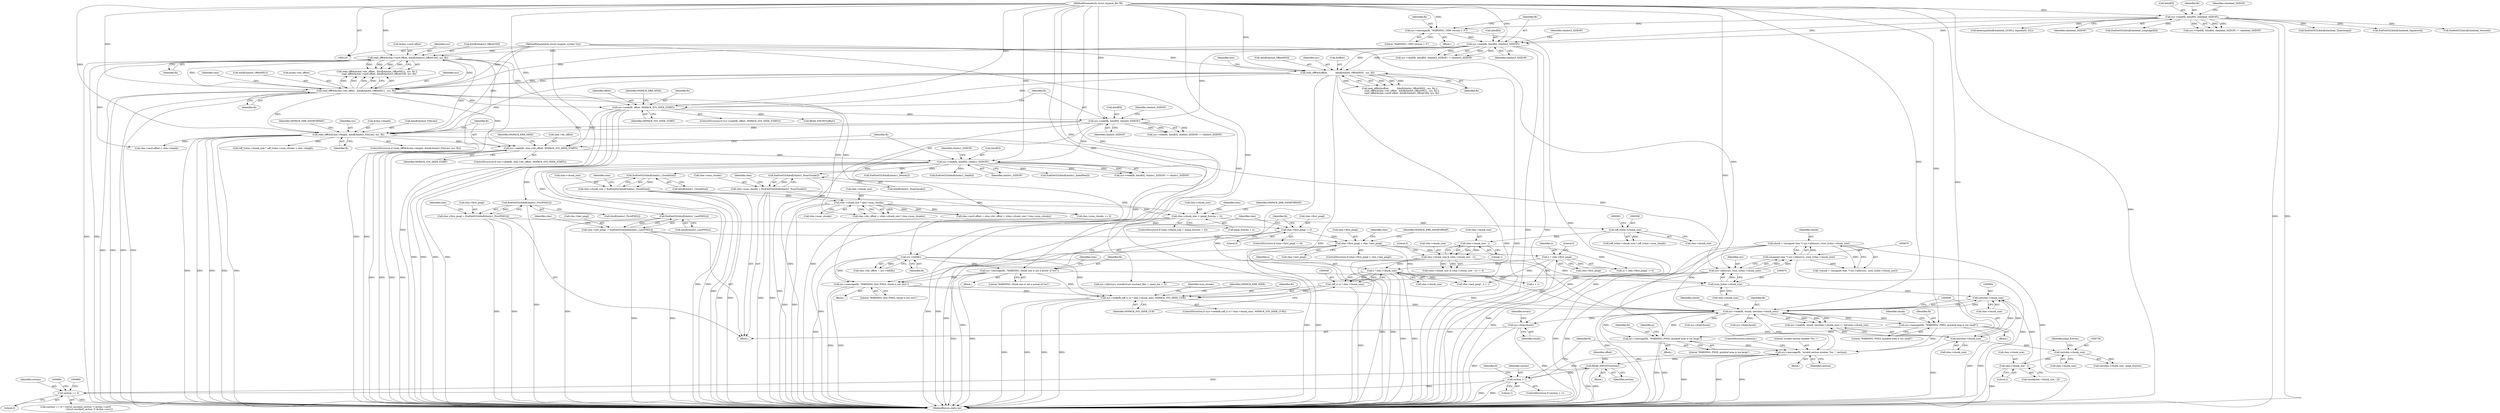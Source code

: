 digraph "0_libmspack_2f084136cfe0d05e5bf5703f3e83c6d955234b4d@API" {
"1001072" [label="(Call,sys->free(chunk))"];
"1000667" [label="(Call,chunk = (unsigned char *) sys->alloc(sys, (size_t)chm->chunk_size))"];
"1000669" [label="(Call,(unsigned char *) sys->alloc(sys, (size_t)chm->chunk_size))"];
"1000671" [label="(Call,sys->alloc(sys, (size_t)chm->chunk_size))"];
"1000382" [label="(Call,read_off64(&chm->length, &buf[chmhs0_FileLen], sys, fh))"];
"1000370" [label="(Call,sys->read(fh, &buf[0], chmhs0_SIZEOF))"];
"1000361" [label="(Call,sys->seek(fh, offset, MSPACK_SYS_SEEK_START))"];
"1000344" [label="(Call,read_off64(&chm->sec0.offset, &buf[chmhst3_OffsetCS0], sys, fh))"];
"1000310" [label="(Call,sys->read(fh, &buf[0], chmhst3_SIZEOF))"];
"1000305" [label="(Call,sys->message(fh, \"WARNING; CHM version > 3\"))"];
"1000233" [label="(Call,sys->read(fh, &buf[0], chmhead_SIZEOF))"];
"1000127" [label="(MethodParameterIn,struct mspack_file *fh)"];
"1000333" [label="(Call,read_off64(&chm->dir_offset,  &buf[chmhst_OffsetHS1],  sys, fh))"];
"1000323" [label="(Call,read_off64(&offset,           &buf[chmhst_OffsetHS0],  sys, fh))"];
"1000126" [label="(MethodParameterIn,struct mspack_system *sys)"];
"1000673" [label="(Call,(size_t)chm->chunk_size)"];
"1000647" [label="(Call,x * chm->chunk_size)"];
"1000635" [label="(Call,x = chm->first_pmgl)"];
"1000600" [label="(Call,chm->first_pmgl > chm->last_pmgl)"];
"1000590" [label="(Call,chm->first_pmgl != 0)"];
"1000470" [label="(Call,chm->first_pmgl = EndGetI32(&buf[chmhs1_FirstPMGL]))"];
"1000474" [label="(Call,EndGetI32(&buf[chmhs1_FirstPMGL]))"];
"1000408" [label="(Call,sys->read(fh, &buf[0], chmhs1_SIZEOF))"];
"1000397" [label="(Call,sys->seek(fh, chm->dir_offset, MSPACK_SYS_SEEK_START))"];
"1000479" [label="(Call,chm->last_pmgl  = EndGetI32(&buf[chmhs1_LastPMGL]))"];
"1000483" [label="(Call,EndGetI32(&buf[chmhs1_LastPMGL]))"];
"1000575" [label="(Call,chm->chunk_size & (chm->chunk_size - 1))"];
"1000579" [label="(Call,chm->chunk_size - 1)"];
"1000557" [label="(Call,(off_t)chm->chunk_size)"];
"1000526" [label="(Call,chm->chunk_size < (pmgl_Entries + 2))"];
"1000505" [label="(Call,chm->chunk_size * chm->num_chunks)"];
"1000425" [label="(Call,chm->chunk_size = EndGetI32(&buf[chmhs1_ChunkSize]))"];
"1000429" [label="(Call,EndGetI32(&buf[chmhs1_ChunkSize]))"];
"1000461" [label="(Call,chm->num_chunks = EndGetI32(&buf[chmhs1_NumChunks]))"];
"1000465" [label="(Call,EndGetI32(&buf[chmhs1_NumChunks]))"];
"1000690" [label="(Call,sys->read(fh, chunk, (int)chm->chunk_size))"];
"1000643" [label="(Call,sys->seek(fh,(off_t) (x * chm->chunk_size), MSPACK_SYS_SEEK_CUR))"];
"1000596" [label="(Call,sys->message(fh, \"WARNING; first PMGL chunk is not zero\"))"];
"1000586" [label="(Call,sys->message(fh, \"WARNING; chunk size is not a power of two\"))"];
"1000423" [label="(Call,sys->tell(fh))"];
"1000645" [label="(Call,(off_t) (x * chm->chunk_size))"];
"1000726" [label="(Call,sys->message(fh, \"WARNING; PMGL quickref area is too small\"))"];
"1000744" [label="(Call,sys->message(fh, \"WARNING; PMGL quickref area is too large\"))"];
"1000836" [label="(Call,sys->message(fh, \"invalid section number '%u'.\", section))"];
"1000832" [label="(Call,section > 1)"];
"1000788" [label="(Call,READ_ENCINT(section))"];
"1000880" [label="(Call,section == 0)"];
"1000693" [label="(Call,(int)chm->chunk_size)"];
"1000698" [label="(Call,(int)chm->chunk_size)"];
"1000758" [label="(Call,chm->chunk_size - 2)"];
"1000737" [label="(Call,(int)chm->chunk_size)"];
"1000483" [label="(Call,EndGetI32(&buf[chmhs1_LastPMGL]))"];
"1000509" [label="(Call,chm->num_chunks)"];
"1000759" [label="(Call,chm->chunk_size)"];
"1000693" [label="(Call,(int)chm->chunk_size)"];
"1000397" [label="(Call,sys->seek(fh, chm->dir_offset, MSPACK_SYS_SEEK_START))"];
"1000424" [label="(Identifier,fh)"];
"1000537" [label="(Call,chm->num_chunks == 0)"];
"1000789" [label="(Identifier,section)"];
"1000484" [label="(Call,&buf[chmhs1_LastPMGL])"];
"1000790" [label="(Call,READ_ENCINT(offset))"];
"1000415" [label="(Identifier,chmhs1_SIZEOF)"];
"1000839" [label="(Identifier,section)"];
"1000364" [label="(Identifier,MSPACK_SYS_SEEK_START)"];
"1000408" [label="(Call,sys->read(fh, &buf[0], chmhs1_SIZEOF))"];
"1000745" [label="(Identifier,fh)"];
"1000642" [label="(ControlStructure,if (sys->seek(fh,(off_t) (x * chm->chunk_size), MSPACK_SYS_SEEK_CUR)))"];
"1000880" [label="(Call,section == 0)"];
"1000736" [label="(Call,(int)chm->chunk_size - pmgl_Entries)"];
"1001073" [label="(Identifier,chunk)"];
"1000594" [label="(Literal,0)"];
"1000481" [label="(Identifier,chm)"];
"1000376" [label="(Identifier,chmhs0_SIZEOF)"];
"1000695" [label="(Call,chm->chunk_size)"];
"1000348" [label="(Identifier,chm)"];
"1000326" [label="(Call,&buf[chmhst_OffsetHS0])"];
"1000470" [label="(Call,chm->first_pmgl = EndGetI32(&buf[chmhs1_FirstPMGL]))"];
"1000474" [label="(Call,EndGetI32(&buf[chmhs1_FirstPMGL]))"];
"1000580" [label="(Call,chm->chunk_size)"];
"1000590" [label="(Call,chm->first_pmgl != 0)"];
"1000307" [label="(Literal,\"WARNING; CHM version > 3\")"];
"1000316" [label="(Identifier,chmhst3_SIZEOF)"];
"1000539" [label="(Identifier,chm)"];
"1000727" [label="(Identifier,fh)"];
"1000658" [label="(Call,chm->last_pmgl - x + 1)"];
"1000356" [label="(Identifier,fh)"];
"1000505" [label="(Call,chm->chunk_size * chm->num_chunks)"];
"1000726" [label="(Call,sys->message(fh, \"WARNING; PMGL quickref area is too small\"))"];
"1000746" [label="(Literal,\"WARNING; PMGL quickref area is too large\")"];
"1000410" [label="(Call,&buf[0])"];
"1000370" [label="(Call,sys->read(fh, &buf[0], chmhs0_SIZEOF))"];
"1000652" [label="(Identifier,MSPACK_SYS_SEEK_CUR)"];
"1000791" [label="(Identifier,offset)"];
"1000598" [label="(Literal,\"WARNING; first PMGL chunk is not zero\")"];
"1000361" [label="(Call,sys->seek(fh, offset, MSPACK_SYS_SEEK_START))"];
"1000831" [label="(ControlStructure,if (section > 1))"];
"1000363" [label="(Identifier,offset)"];
"1000344" [label="(Call,read_off64(&chm->sec0.offset, &buf[chmhst3_OffsetCS0], sys, fh))"];
"1000586" [label="(Call,sys->message(fh, \"WARNING; chunk size is not a power of two\"))"];
"1000330" [label="(Identifier,sys)"];
"1000840" [label="(ControlStructure,continue;)"];
"1000599" [label="(ControlStructure,if (chm->first_pmgl > chm->last_pmgl))"];
"1000392" [label="(Identifier,fh)"];
"1000426" [label="(Call,chm->chunk_size)"];
"1000525" [label="(ControlStructure,if (chm->chunk_size < (pmgl_Entries + 2)))"];
"1000472" [label="(Identifier,chm)"];
"1000371" [label="(Identifier,fh)"];
"1000405" [label="(Identifier,MSPACK_ERR_SEEK)"];
"1000447" [label="(Call,EndGetI32(&buf[chmhs1_Depth]))"];
"1000640" [label="(Literal,0)"];
"1000491" [label="(Identifier,chm)"];
"1001077" [label="(Identifier,errors)"];
"1000338" [label="(Call,&buf[chmhst_OffsetHS1])"];
"1000635" [label="(Call,x = chm->first_pmgl)"];
"1000322" [label="(Call,read_off64(&offset,           &buf[chmhst_OffsetHS0],  sys, fh) ||\n      read_off64(&chm->dir_offset,  &buf[chmhst_OffsetHS1],  sys, fh) ||\n      read_off64(&chm->sec0.offset, &buf[chmhst3_OffsetCS0], sys, fh))"];
"1000690" [label="(Call,sys->read(fh, chunk, (int)chm->chunk_size))"];
"1000323" [label="(Call,read_off64(&offset,           &buf[chmhst_OffsetHS0],  sys, fh))"];
"1000734" [label="(Identifier,chunk)"];
"1000462" [label="(Call,chm->num_chunks)"];
"1000758" [label="(Call,chm->chunk_size - 2)"];
"1000480" [label="(Call,chm->last_pmgl)"];
"1000662" [label="(Call,x + 1)"];
"1000634" [label="(Call,(x = chm->first_pmgl) != 0)"];
"1000355" [label="(Identifier,sys)"];
"1000501" [label="(Call,chm->dir_offset + (chm->chunk_size * chm->num_chunks))"];
"1000331" [label="(Identifier,fh)"];
"1000689" [label="(Call,sys->read(fh, chunk, (int)chm->chunk_size) != (int)chm->chunk_size)"];
"1000742" [label="(Identifier,pmgl_Entries)"];
"1000414" [label="(Identifier,chmhs1_SIZEOF)"];
"1000465" [label="(Call,EndGetI32(&buf[chmhs1_NumChunks]))"];
"1000698" [label="(Call,(int)chm->chunk_size)"];
"1000669" [label="(Call,(unsigned char *) sys->alloc(sys, (size_t)chm->chunk_size))"];
"1000834" [label="(Literal,1)"];
"1000743" [label="(Block,)"];
"1000882" [label="(Literal,0)"];
"1000559" [label="(Call,chm->chunk_size)"];
"1000657" [label="(Identifier,num_chunks)"];
"1000588" [label="(Literal,\"WARNING; chunk size is not a power of two\")"];
"1000666" [label="(Call,!(chunk = (unsigned char *) sys->alloc(sys, (size_t)chm->chunk_size)))"];
"1000293" [label="(Call,EndGetI32(&buf[chmhead_LanguageID]))"];
"1000602" [label="(Identifier,chm)"];
"1000429" [label="(Call,EndGetI32(&buf[chmhs1_ChunkSize]))"];
"1000832" [label="(Call,section > 1)"];
"1000310" [label="(Call,sys->read(fh, &buf[0], chmhst3_SIZEOF))"];
"1000836" [label="(Call,sys->message(fh, \"invalid section number '%u'.\", section))"];
"1000655" [label="(Identifier,MSPACK_ERR_SEEK)"];
"1000383" [label="(Call,&chm->length)"];
"1000333" [label="(Call,read_off64(&chm->dir_offset,  &buf[chmhst_OffsetHS1],  sys, fh))"];
"1000591" [label="(Call,chm->first_pmgl)"];
"1000601" [label="(Call,chm->first_pmgl)"];
"1000770" [label="(Block,)"];
"1000360" [label="(ControlStructure,if (sys->seek(fh, offset, MSPACK_SYS_SEEK_START)))"];
"1000557" [label="(Call,(off_t)chm->chunk_size)"];
"1000847" [label="(Call,sys->alloc(sys, sizeof(struct mschmd_file) + name_len + 1))"];
"1000579" [label="(Call,chm->chunk_size - 1)"];
"1000576" [label="(Call,chm->chunk_size)"];
"1000387" [label="(Call,&buf[chmhs0_FileLen])"];
"1000317" [label="(Identifier,chmhst3_SIZEOF)"];
"1000306" [label="(Identifier,fh)"];
"1000367" [label="(Identifier,MSPACK_ERR_SEEK)"];
"1000479" [label="(Call,chm->last_pmgl  = EndGetI32(&buf[chmhs1_LastPMGL]))"];
"1000636" [label="(Identifier,x)"];
"1000466" [label="(Call,&buf[chmhs1_NumChunks])"];
"1000667" [label="(Call,chunk = (unsigned char *) sys->alloc(sys, (size_t)chm->chunk_size))"];
"1000649" [label="(Call,chm->chunk_size)"];
"1000399" [label="(Call,chm->dir_offset)"];
"1000475" [label="(Call,&buf[chmhs1_FirstPMGL])"];
"1000574" [label="(Call,(chm->chunk_size & (chm->chunk_size - 1)) != 0)"];
"1000382" [label="(Call,read_off64(&chm->length, &buf[chmhs0_FileLen], sys, fh))"];
"1000647" [label="(Call,x * chm->chunk_size)"];
"1000585" [label="(Block,)"];
"1000788" [label="(Call,READ_ENCINT(section))"];
"1000506" [label="(Call,chm->chunk_size)"];
"1000671" [label="(Call,sys->alloc(sys, (size_t)chm->chunk_size))"];
"1000700" [label="(Call,chm->chunk_size)"];
"1000648" [label="(Identifier,x)"];
"1000127" [label="(MethodParameterIn,struct mspack_file *fh)"];
"1001072" [label="(Call,sys->free(chunk))"];
"1000692" [label="(Identifier,chunk)"];
"1000668" [label="(Identifier,chunk)"];
"1000637" [label="(Call,chm->first_pmgl)"];
"1000844" [label="(Identifier,fi)"];
"1000409" [label="(Identifier,fh)"];
"1000535" [label="(Identifier,MSPACK_ERR_DATAFORMAT)"];
"1000837" [label="(Identifier,fh)"];
"1000436" [label="(Identifier,chm)"];
"1000351" [label="(Call,&buf[chmhst3_OffsetCS0])"];
"1000614" [label="(Identifier,chm)"];
"1000587" [label="(Identifier,fh)"];
"1000728" [label="(Literal,\"WARNING; PMGL quickref area is too small\")"];
"1000235" [label="(Call,&buf[0])"];
"1000456" [label="(Call,EndGetI32(&buf[chmhs1_IndexRoot]))"];
"1000407" [label="(Call,sys->read(fh, &buf[0], chmhs1_SIZEOF) != chmhs1_SIZEOF)"];
"1000513" [label="(Call,chm->sec0.offset > chm->length)"];
"1000461" [label="(Call,chm->num_chunks = EndGetI32(&buf[chmhs1_NumChunks]))"];
"1000739" [label="(Call,chm->chunk_size)"];
"1000838" [label="(Literal,\"invalid section number '%u'.\")"];
"1000234" [label="(Identifier,fh)"];
"1000395" [label="(Identifier,MSPACK_ERR_DATAFORMAT)"];
"1000675" [label="(Call,chm->chunk_size)"];
"1000556" [label="(Call,(off_t)chm->chunk_size * (off_t)chm->num_chunks)"];
"1000334" [label="(Call,&chm->dir_offset)"];
"1000345" [label="(Call,&chm->sec0.offset)"];
"1000592" [label="(Identifier,chm)"];
"1000762" [label="(Literal,2)"];
"1000748" [label="(Identifier,p)"];
"1000495" [label="(Call,chm->sec0.offset = chm->dir_offset + (chm->chunk_size * chm->num_chunks))"];
"1000575" [label="(Call,chm->chunk_size & (chm->chunk_size - 1))"];
"1000381" [label="(ControlStructure,if (read_off64(&chm->length, &buf[chmhs0_FileLen], sys, fh)))"];
"1000232" [label="(Call,sys->read(fh, &buf[0], chmhead_SIZEOF) != chmhead_SIZEOF)"];
"1000604" [label="(Call,chm->last_pmgl)"];
"1000343" [label="(Identifier,fh)"];
"1000744" [label="(Call,sys->message(fh, \"WARNING; PMGL quickref area is too large\"))"];
"1000756" [label="(Call,chunk[chm->chunk_size - 2])"];
"1000126" [label="(MethodParameterIn,struct mspack_system *sys)"];
"1000284" [label="(Call,EndGetM32(&buf[chmhead_Timestamp]))"];
"1000324" [label="(Call,&offset)"];
"1000881" [label="(Identifier,section)"];
"1000246" [label="(Call,EndGetI32(&buf[chmhead_Signature]))"];
"1000527" [label="(Call,chm->chunk_size)"];
"1000430" [label="(Call,&buf[chmhs1_ChunkSize])"];
"1000233" [label="(Call,sys->read(fh, &buf[0], chmhead_SIZEOF))"];
"1000425" [label="(Call,chm->chunk_size = EndGetI32(&buf[chmhs1_ChunkSize]))"];
"1000833" [label="(Identifier,section)"];
"1000856" [label="(Call,sys->free(chunk))"];
"1000673" [label="(Call,(size_t)chm->chunk_size)"];
"1000342" [label="(Identifier,sys)"];
"1000597" [label="(Identifier,fh)"];
"1000311" [label="(Identifier,fh)"];
"1000312" [label="(Call,&buf[0])"];
"1000644" [label="(Identifier,fh)"];
"1001081" [label="(MethodReturn,static int)"];
"1000369" [label="(Call,sys->read(fh, &buf[0], chmhs0_SIZEOF) != chmhs0_SIZEOF)"];
"1000130" [label="(Block,)"];
"1000240" [label="(Identifier,chmhead_SIZEOF)"];
"1000583" [label="(Literal,1)"];
"1000555" [label="(Call,(off_t)chm->chunk_size * (off_t)chm->num_chunks > chm->length)"];
"1000691" [label="(Identifier,fh)"];
"1000305" [label="(Call,sys->message(fh, \"WARNING; CHM version > 3\"))"];
"1000609" [label="(Identifier,MSPACK_ERR_DATAFORMAT)"];
"1000419" [label="(Call,chm->dir_offset = sys->tell(fh))"];
"1000304" [label="(Block,)"];
"1000471" [label="(Call,chm->first_pmgl)"];
"1000595" [label="(Block,)"];
"1000879" [label="(Call,(section == 0) ? (struct mschmd_section *) (&chm->sec0)\n                                     : (struct mschmd_section *) (&chm->sec1))"];
"1000672" [label="(Identifier,sys)"];
"1000275" [label="(Call,EndGetI32(&buf[chmhead_Version]))"];
"1000526" [label="(Call,chm->chunk_size < (pmgl_Entries + 2))"];
"1000530" [label="(Call,pmgl_Entries + 2)"];
"1000257" [label="(Call,memcmp(&buf[chmhead_GUID1], &guids[0], 32L))"];
"1000372" [label="(Call,&buf[0])"];
"1000402" [label="(Identifier,MSPACK_SYS_SEEK_START)"];
"1000835" [label="(Block,)"];
"1000737" [label="(Call,(int)chm->chunk_size)"];
"1000643" [label="(Call,sys->seek(fh,(off_t) (x * chm->chunk_size), MSPACK_SYS_SEEK_CUR))"];
"1000596" [label="(Call,sys->message(fh, \"WARNING; first PMGL chunk is not zero\"))"];
"1000398" [label="(Identifier,fh)"];
"1000336" [label="(Identifier,chm)"];
"1000438" [label="(Call,EndGetI32(&buf[chmhs1_Density]))"];
"1000600" [label="(Call,chm->first_pmgl > chm->last_pmgl)"];
"1000309" [label="(Call,sys->read(fh, &buf[0], chmhst3_SIZEOF) != chmhst3_SIZEOF)"];
"1000645" [label="(Call,(off_t) (x * chm->chunk_size))"];
"1000391" [label="(Identifier,sys)"];
"1000423" [label="(Call,sys->tell(fh))"];
"1000239" [label="(Identifier,chmhead_SIZEOF)"];
"1000589" [label="(ControlStructure,if (chm->first_pmgl != 0))"];
"1000377" [label="(Identifier,chmhs0_SIZEOF)"];
"1000704" [label="(Call,sys->free(chunk))"];
"1000362" [label="(Identifier,fh)"];
"1000332" [label="(Call,read_off64(&chm->dir_offset,  &buf[chmhst_OffsetHS1],  sys, fh) ||\n      read_off64(&chm->sec0.offset, &buf[chmhst3_OffsetCS0], sys, fh))"];
"1000725" [label="(Block,)"];
"1000584" [label="(Literal,0)"];
"1000396" [label="(ControlStructure,if (sys->seek(fh, chm->dir_offset, MSPACK_SYS_SEEK_START)))"];
"1001072" -> "1000130"  [label="AST: "];
"1001072" -> "1001073"  [label="CFG: "];
"1001073" -> "1001072"  [label="AST: "];
"1001077" -> "1001072"  [label="CFG: "];
"1001072" -> "1001081"  [label="DDG: "];
"1001072" -> "1001081"  [label="DDG: "];
"1000667" -> "1001072"  [label="DDG: "];
"1000690" -> "1001072"  [label="DDG: "];
"1000667" -> "1000666"  [label="AST: "];
"1000667" -> "1000669"  [label="CFG: "];
"1000668" -> "1000667"  [label="AST: "];
"1000669" -> "1000667"  [label="AST: "];
"1000666" -> "1000667"  [label="CFG: "];
"1000667" -> "1001081"  [label="DDG: "];
"1000667" -> "1001081"  [label="DDG: "];
"1000667" -> "1000666"  [label="DDG: "];
"1000669" -> "1000667"  [label="DDG: "];
"1000667" -> "1000690"  [label="DDG: "];
"1000669" -> "1000671"  [label="CFG: "];
"1000670" -> "1000669"  [label="AST: "];
"1000671" -> "1000669"  [label="AST: "];
"1000669" -> "1001081"  [label="DDG: "];
"1000669" -> "1000666"  [label="DDG: "];
"1000671" -> "1000669"  [label="DDG: "];
"1000671" -> "1000669"  [label="DDG: "];
"1000671" -> "1000673"  [label="CFG: "];
"1000672" -> "1000671"  [label="AST: "];
"1000673" -> "1000671"  [label="AST: "];
"1000671" -> "1001081"  [label="DDG: "];
"1000671" -> "1001081"  [label="DDG: "];
"1000382" -> "1000671"  [label="DDG: "];
"1000126" -> "1000671"  [label="DDG: "];
"1000673" -> "1000671"  [label="DDG: "];
"1000671" -> "1000847"  [label="DDG: "];
"1000382" -> "1000381"  [label="AST: "];
"1000382" -> "1000392"  [label="CFG: "];
"1000383" -> "1000382"  [label="AST: "];
"1000387" -> "1000382"  [label="AST: "];
"1000391" -> "1000382"  [label="AST: "];
"1000392" -> "1000382"  [label="AST: "];
"1000395" -> "1000382"  [label="CFG: "];
"1000398" -> "1000382"  [label="CFG: "];
"1000382" -> "1001081"  [label="DDG: "];
"1000382" -> "1001081"  [label="DDG: "];
"1000382" -> "1001081"  [label="DDG: "];
"1000382" -> "1001081"  [label="DDG: "];
"1000382" -> "1001081"  [label="DDG: "];
"1000370" -> "1000382"  [label="DDG: "];
"1000370" -> "1000382"  [label="DDG: "];
"1000344" -> "1000382"  [label="DDG: "];
"1000333" -> "1000382"  [label="DDG: "];
"1000323" -> "1000382"  [label="DDG: "];
"1000126" -> "1000382"  [label="DDG: "];
"1000127" -> "1000382"  [label="DDG: "];
"1000382" -> "1000397"  [label="DDG: "];
"1000382" -> "1000513"  [label="DDG: "];
"1000382" -> "1000555"  [label="DDG: "];
"1000370" -> "1000369"  [label="AST: "];
"1000370" -> "1000376"  [label="CFG: "];
"1000371" -> "1000370"  [label="AST: "];
"1000372" -> "1000370"  [label="AST: "];
"1000376" -> "1000370"  [label="AST: "];
"1000377" -> "1000370"  [label="CFG: "];
"1000370" -> "1001081"  [label="DDG: "];
"1000370" -> "1001081"  [label="DDG: "];
"1000370" -> "1000369"  [label="DDG: "];
"1000370" -> "1000369"  [label="DDG: "];
"1000370" -> "1000369"  [label="DDG: "];
"1000361" -> "1000370"  [label="DDG: "];
"1000127" -> "1000370"  [label="DDG: "];
"1000310" -> "1000370"  [label="DDG: "];
"1000370" -> "1000408"  [label="DDG: "];
"1000361" -> "1000360"  [label="AST: "];
"1000361" -> "1000364"  [label="CFG: "];
"1000362" -> "1000361"  [label="AST: "];
"1000363" -> "1000361"  [label="AST: "];
"1000364" -> "1000361"  [label="AST: "];
"1000367" -> "1000361"  [label="CFG: "];
"1000371" -> "1000361"  [label="CFG: "];
"1000361" -> "1001081"  [label="DDG: "];
"1000361" -> "1001081"  [label="DDG: "];
"1000361" -> "1001081"  [label="DDG: "];
"1000361" -> "1001081"  [label="DDG: "];
"1000344" -> "1000361"  [label="DDG: "];
"1000323" -> "1000361"  [label="DDG: "];
"1000333" -> "1000361"  [label="DDG: "];
"1000127" -> "1000361"  [label="DDG: "];
"1000361" -> "1000397"  [label="DDG: "];
"1000361" -> "1000790"  [label="DDG: "];
"1000344" -> "1000332"  [label="AST: "];
"1000344" -> "1000356"  [label="CFG: "];
"1000345" -> "1000344"  [label="AST: "];
"1000351" -> "1000344"  [label="AST: "];
"1000355" -> "1000344"  [label="AST: "];
"1000356" -> "1000344"  [label="AST: "];
"1000332" -> "1000344"  [label="CFG: "];
"1000344" -> "1001081"  [label="DDG: "];
"1000344" -> "1001081"  [label="DDG: "];
"1000344" -> "1001081"  [label="DDG: "];
"1000344" -> "1001081"  [label="DDG: "];
"1000344" -> "1000332"  [label="DDG: "];
"1000344" -> "1000332"  [label="DDG: "];
"1000344" -> "1000332"  [label="DDG: "];
"1000344" -> "1000332"  [label="DDG: "];
"1000310" -> "1000344"  [label="DDG: "];
"1000333" -> "1000344"  [label="DDG: "];
"1000333" -> "1000344"  [label="DDG: "];
"1000126" -> "1000344"  [label="DDG: "];
"1000127" -> "1000344"  [label="DDG: "];
"1000344" -> "1000513"  [label="DDG: "];
"1000310" -> "1000309"  [label="AST: "];
"1000310" -> "1000316"  [label="CFG: "];
"1000311" -> "1000310"  [label="AST: "];
"1000312" -> "1000310"  [label="AST: "];
"1000316" -> "1000310"  [label="AST: "];
"1000317" -> "1000310"  [label="CFG: "];
"1000310" -> "1001081"  [label="DDG: "];
"1000310" -> "1001081"  [label="DDG: "];
"1000310" -> "1000309"  [label="DDG: "];
"1000310" -> "1000309"  [label="DDG: "];
"1000310" -> "1000309"  [label="DDG: "];
"1000305" -> "1000310"  [label="DDG: "];
"1000233" -> "1000310"  [label="DDG: "];
"1000233" -> "1000310"  [label="DDG: "];
"1000127" -> "1000310"  [label="DDG: "];
"1000310" -> "1000323"  [label="DDG: "];
"1000310" -> "1000323"  [label="DDG: "];
"1000310" -> "1000333"  [label="DDG: "];
"1000305" -> "1000304"  [label="AST: "];
"1000305" -> "1000307"  [label="CFG: "];
"1000306" -> "1000305"  [label="AST: "];
"1000307" -> "1000305"  [label="AST: "];
"1000311" -> "1000305"  [label="CFG: "];
"1000305" -> "1001081"  [label="DDG: "];
"1000233" -> "1000305"  [label="DDG: "];
"1000127" -> "1000305"  [label="DDG: "];
"1000233" -> "1000232"  [label="AST: "];
"1000233" -> "1000239"  [label="CFG: "];
"1000234" -> "1000233"  [label="AST: "];
"1000235" -> "1000233"  [label="AST: "];
"1000239" -> "1000233"  [label="AST: "];
"1000240" -> "1000233"  [label="CFG: "];
"1000233" -> "1001081"  [label="DDG: "];
"1000233" -> "1001081"  [label="DDG: "];
"1000233" -> "1000232"  [label="DDG: "];
"1000233" -> "1000232"  [label="DDG: "];
"1000233" -> "1000232"  [label="DDG: "];
"1000127" -> "1000233"  [label="DDG: "];
"1000233" -> "1000246"  [label="DDG: "];
"1000233" -> "1000257"  [label="DDG: "];
"1000233" -> "1000275"  [label="DDG: "];
"1000233" -> "1000284"  [label="DDG: "];
"1000233" -> "1000293"  [label="DDG: "];
"1000127" -> "1000125"  [label="AST: "];
"1000127" -> "1001081"  [label="DDG: "];
"1000127" -> "1000323"  [label="DDG: "];
"1000127" -> "1000333"  [label="DDG: "];
"1000127" -> "1000397"  [label="DDG: "];
"1000127" -> "1000408"  [label="DDG: "];
"1000127" -> "1000423"  [label="DDG: "];
"1000127" -> "1000586"  [label="DDG: "];
"1000127" -> "1000596"  [label="DDG: "];
"1000127" -> "1000643"  [label="DDG: "];
"1000127" -> "1000690"  [label="DDG: "];
"1000127" -> "1000726"  [label="DDG: "];
"1000127" -> "1000744"  [label="DDG: "];
"1000127" -> "1000836"  [label="DDG: "];
"1000333" -> "1000332"  [label="AST: "];
"1000333" -> "1000343"  [label="CFG: "];
"1000334" -> "1000333"  [label="AST: "];
"1000338" -> "1000333"  [label="AST: "];
"1000342" -> "1000333"  [label="AST: "];
"1000343" -> "1000333"  [label="AST: "];
"1000348" -> "1000333"  [label="CFG: "];
"1000332" -> "1000333"  [label="CFG: "];
"1000333" -> "1001081"  [label="DDG: "];
"1000333" -> "1001081"  [label="DDG: "];
"1000333" -> "1001081"  [label="DDG: "];
"1000333" -> "1001081"  [label="DDG: "];
"1000333" -> "1000332"  [label="DDG: "];
"1000333" -> "1000332"  [label="DDG: "];
"1000333" -> "1000332"  [label="DDG: "];
"1000333" -> "1000332"  [label="DDG: "];
"1000323" -> "1000333"  [label="DDG: "];
"1000323" -> "1000333"  [label="DDG: "];
"1000126" -> "1000333"  [label="DDG: "];
"1000333" -> "1000397"  [label="DDG: "];
"1000333" -> "1000495"  [label="DDG: "];
"1000333" -> "1000501"  [label="DDG: "];
"1000323" -> "1000322"  [label="AST: "];
"1000323" -> "1000331"  [label="CFG: "];
"1000324" -> "1000323"  [label="AST: "];
"1000326" -> "1000323"  [label="AST: "];
"1000330" -> "1000323"  [label="AST: "];
"1000331" -> "1000323"  [label="AST: "];
"1000336" -> "1000323"  [label="CFG: "];
"1000322" -> "1000323"  [label="CFG: "];
"1000323" -> "1001081"  [label="DDG: "];
"1000323" -> "1001081"  [label="DDG: "];
"1000323" -> "1001081"  [label="DDG: "];
"1000323" -> "1001081"  [label="DDG: "];
"1000323" -> "1000322"  [label="DDG: "];
"1000323" -> "1000322"  [label="DDG: "];
"1000323" -> "1000322"  [label="DDG: "];
"1000323" -> "1000322"  [label="DDG: "];
"1000126" -> "1000323"  [label="DDG: "];
"1000126" -> "1000125"  [label="AST: "];
"1000126" -> "1001081"  [label="DDG: "];
"1000126" -> "1000847"  [label="DDG: "];
"1000673" -> "1000675"  [label="CFG: "];
"1000674" -> "1000673"  [label="AST: "];
"1000675" -> "1000673"  [label="AST: "];
"1000673" -> "1001081"  [label="DDG: "];
"1000647" -> "1000673"  [label="DDG: "];
"1000575" -> "1000673"  [label="DDG: "];
"1000673" -> "1000693"  [label="DDG: "];
"1000647" -> "1000645"  [label="AST: "];
"1000647" -> "1000649"  [label="CFG: "];
"1000648" -> "1000647"  [label="AST: "];
"1000649" -> "1000647"  [label="AST: "];
"1000645" -> "1000647"  [label="CFG: "];
"1000647" -> "1001081"  [label="DDG: "];
"1000647" -> "1001081"  [label="DDG: "];
"1000647" -> "1000645"  [label="DDG: "];
"1000647" -> "1000645"  [label="DDG: "];
"1000635" -> "1000647"  [label="DDG: "];
"1000575" -> "1000647"  [label="DDG: "];
"1000647" -> "1000658"  [label="DDG: "];
"1000647" -> "1000662"  [label="DDG: "];
"1000635" -> "1000634"  [label="AST: "];
"1000635" -> "1000637"  [label="CFG: "];
"1000636" -> "1000635"  [label="AST: "];
"1000637" -> "1000635"  [label="AST: "];
"1000640" -> "1000635"  [label="CFG: "];
"1000635" -> "1001081"  [label="DDG: "];
"1000635" -> "1000634"  [label="DDG: "];
"1000600" -> "1000635"  [label="DDG: "];
"1000635" -> "1000658"  [label="DDG: "];
"1000635" -> "1000662"  [label="DDG: "];
"1000600" -> "1000599"  [label="AST: "];
"1000600" -> "1000604"  [label="CFG: "];
"1000601" -> "1000600"  [label="AST: "];
"1000604" -> "1000600"  [label="AST: "];
"1000609" -> "1000600"  [label="CFG: "];
"1000614" -> "1000600"  [label="CFG: "];
"1000600" -> "1001081"  [label="DDG: "];
"1000600" -> "1001081"  [label="DDG: "];
"1000600" -> "1001081"  [label="DDG: "];
"1000590" -> "1000600"  [label="DDG: "];
"1000479" -> "1000600"  [label="DDG: "];
"1000600" -> "1000634"  [label="DDG: "];
"1000600" -> "1000658"  [label="DDG: "];
"1000590" -> "1000589"  [label="AST: "];
"1000590" -> "1000594"  [label="CFG: "];
"1000591" -> "1000590"  [label="AST: "];
"1000594" -> "1000590"  [label="AST: "];
"1000597" -> "1000590"  [label="CFG: "];
"1000602" -> "1000590"  [label="CFG: "];
"1000590" -> "1001081"  [label="DDG: "];
"1000470" -> "1000590"  [label="DDG: "];
"1000470" -> "1000130"  [label="AST: "];
"1000470" -> "1000474"  [label="CFG: "];
"1000471" -> "1000470"  [label="AST: "];
"1000474" -> "1000470"  [label="AST: "];
"1000481" -> "1000470"  [label="CFG: "];
"1000470" -> "1001081"  [label="DDG: "];
"1000470" -> "1001081"  [label="DDG: "];
"1000474" -> "1000470"  [label="DDG: "];
"1000474" -> "1000475"  [label="CFG: "];
"1000475" -> "1000474"  [label="AST: "];
"1000474" -> "1001081"  [label="DDG: "];
"1000408" -> "1000474"  [label="DDG: "];
"1000408" -> "1000407"  [label="AST: "];
"1000408" -> "1000414"  [label="CFG: "];
"1000409" -> "1000408"  [label="AST: "];
"1000410" -> "1000408"  [label="AST: "];
"1000414" -> "1000408"  [label="AST: "];
"1000415" -> "1000408"  [label="CFG: "];
"1000408" -> "1001081"  [label="DDG: "];
"1000408" -> "1001081"  [label="DDG: "];
"1000408" -> "1000407"  [label="DDG: "];
"1000408" -> "1000407"  [label="DDG: "];
"1000408" -> "1000407"  [label="DDG: "];
"1000397" -> "1000408"  [label="DDG: "];
"1000408" -> "1000423"  [label="DDG: "];
"1000408" -> "1000429"  [label="DDG: "];
"1000408" -> "1000438"  [label="DDG: "];
"1000408" -> "1000447"  [label="DDG: "];
"1000408" -> "1000456"  [label="DDG: "];
"1000408" -> "1000465"  [label="DDG: "];
"1000408" -> "1000483"  [label="DDG: "];
"1000397" -> "1000396"  [label="AST: "];
"1000397" -> "1000402"  [label="CFG: "];
"1000398" -> "1000397"  [label="AST: "];
"1000399" -> "1000397"  [label="AST: "];
"1000402" -> "1000397"  [label="AST: "];
"1000405" -> "1000397"  [label="CFG: "];
"1000409" -> "1000397"  [label="CFG: "];
"1000397" -> "1001081"  [label="DDG: "];
"1000397" -> "1001081"  [label="DDG: "];
"1000397" -> "1001081"  [label="DDG: "];
"1000397" -> "1001081"  [label="DDG: "];
"1000479" -> "1000130"  [label="AST: "];
"1000479" -> "1000483"  [label="CFG: "];
"1000480" -> "1000479"  [label="AST: "];
"1000483" -> "1000479"  [label="AST: "];
"1000491" -> "1000479"  [label="CFG: "];
"1000479" -> "1001081"  [label="DDG: "];
"1000479" -> "1001081"  [label="DDG: "];
"1000483" -> "1000479"  [label="DDG: "];
"1000483" -> "1000484"  [label="CFG: "];
"1000484" -> "1000483"  [label="AST: "];
"1000483" -> "1001081"  [label="DDG: "];
"1000575" -> "1000574"  [label="AST: "];
"1000575" -> "1000579"  [label="CFG: "];
"1000576" -> "1000575"  [label="AST: "];
"1000579" -> "1000575"  [label="AST: "];
"1000584" -> "1000575"  [label="CFG: "];
"1000575" -> "1001081"  [label="DDG: "];
"1000575" -> "1001081"  [label="DDG: "];
"1000575" -> "1000574"  [label="DDG: "];
"1000575" -> "1000574"  [label="DDG: "];
"1000579" -> "1000575"  [label="DDG: "];
"1000579" -> "1000575"  [label="DDG: "];
"1000579" -> "1000583"  [label="CFG: "];
"1000580" -> "1000579"  [label="AST: "];
"1000583" -> "1000579"  [label="AST: "];
"1000557" -> "1000579"  [label="DDG: "];
"1000557" -> "1000556"  [label="AST: "];
"1000557" -> "1000559"  [label="CFG: "];
"1000558" -> "1000557"  [label="AST: "];
"1000559" -> "1000557"  [label="AST: "];
"1000563" -> "1000557"  [label="CFG: "];
"1000557" -> "1001081"  [label="DDG: "];
"1000557" -> "1000556"  [label="DDG: "];
"1000526" -> "1000557"  [label="DDG: "];
"1000526" -> "1000525"  [label="AST: "];
"1000526" -> "1000530"  [label="CFG: "];
"1000527" -> "1000526"  [label="AST: "];
"1000530" -> "1000526"  [label="AST: "];
"1000535" -> "1000526"  [label="CFG: "];
"1000539" -> "1000526"  [label="CFG: "];
"1000526" -> "1001081"  [label="DDG: "];
"1000526" -> "1001081"  [label="DDG: "];
"1000526" -> "1001081"  [label="DDG: "];
"1000505" -> "1000526"  [label="DDG: "];
"1000425" -> "1000526"  [label="DDG: "];
"1000505" -> "1000501"  [label="AST: "];
"1000505" -> "1000509"  [label="CFG: "];
"1000506" -> "1000505"  [label="AST: "];
"1000509" -> "1000505"  [label="AST: "];
"1000501" -> "1000505"  [label="CFG: "];
"1000505" -> "1001081"  [label="DDG: "];
"1000505" -> "1001081"  [label="DDG: "];
"1000505" -> "1000495"  [label="DDG: "];
"1000505" -> "1000495"  [label="DDG: "];
"1000505" -> "1000501"  [label="DDG: "];
"1000505" -> "1000501"  [label="DDG: "];
"1000425" -> "1000505"  [label="DDG: "];
"1000461" -> "1000505"  [label="DDG: "];
"1000505" -> "1000537"  [label="DDG: "];
"1000425" -> "1000130"  [label="AST: "];
"1000425" -> "1000429"  [label="CFG: "];
"1000426" -> "1000425"  [label="AST: "];
"1000429" -> "1000425"  [label="AST: "];
"1000436" -> "1000425"  [label="CFG: "];
"1000425" -> "1001081"  [label="DDG: "];
"1000425" -> "1001081"  [label="DDG: "];
"1000429" -> "1000425"  [label="DDG: "];
"1000429" -> "1000430"  [label="CFG: "];
"1000430" -> "1000429"  [label="AST: "];
"1000429" -> "1001081"  [label="DDG: "];
"1000461" -> "1000130"  [label="AST: "];
"1000461" -> "1000465"  [label="CFG: "];
"1000462" -> "1000461"  [label="AST: "];
"1000465" -> "1000461"  [label="AST: "];
"1000472" -> "1000461"  [label="CFG: "];
"1000461" -> "1001081"  [label="DDG: "];
"1000461" -> "1001081"  [label="DDG: "];
"1000465" -> "1000461"  [label="DDG: "];
"1000461" -> "1000537"  [label="DDG: "];
"1000465" -> "1000466"  [label="CFG: "];
"1000466" -> "1000465"  [label="AST: "];
"1000465" -> "1001081"  [label="DDG: "];
"1000690" -> "1000689"  [label="AST: "];
"1000690" -> "1000693"  [label="CFG: "];
"1000691" -> "1000690"  [label="AST: "];
"1000692" -> "1000690"  [label="AST: "];
"1000693" -> "1000690"  [label="AST: "];
"1000699" -> "1000690"  [label="CFG: "];
"1000690" -> "1001081"  [label="DDG: "];
"1000690" -> "1000689"  [label="DDG: "];
"1000690" -> "1000689"  [label="DDG: "];
"1000690" -> "1000689"  [label="DDG: "];
"1000643" -> "1000690"  [label="DDG: "];
"1000596" -> "1000690"  [label="DDG: "];
"1000726" -> "1000690"  [label="DDG: "];
"1000744" -> "1000690"  [label="DDG: "];
"1000586" -> "1000690"  [label="DDG: "];
"1000836" -> "1000690"  [label="DDG: "];
"1000423" -> "1000690"  [label="DDG: "];
"1000693" -> "1000690"  [label="DDG: "];
"1000690" -> "1000704"  [label="DDG: "];
"1000690" -> "1000726"  [label="DDG: "];
"1000690" -> "1000744"  [label="DDG: "];
"1000690" -> "1000836"  [label="DDG: "];
"1000690" -> "1000856"  [label="DDG: "];
"1000643" -> "1000642"  [label="AST: "];
"1000643" -> "1000652"  [label="CFG: "];
"1000644" -> "1000643"  [label="AST: "];
"1000645" -> "1000643"  [label="AST: "];
"1000652" -> "1000643"  [label="AST: "];
"1000655" -> "1000643"  [label="CFG: "];
"1000657" -> "1000643"  [label="CFG: "];
"1000643" -> "1001081"  [label="DDG: "];
"1000643" -> "1001081"  [label="DDG: "];
"1000643" -> "1001081"  [label="DDG: "];
"1000643" -> "1001081"  [label="DDG: "];
"1000596" -> "1000643"  [label="DDG: "];
"1000586" -> "1000643"  [label="DDG: "];
"1000423" -> "1000643"  [label="DDG: "];
"1000645" -> "1000643"  [label="DDG: "];
"1000596" -> "1000595"  [label="AST: "];
"1000596" -> "1000598"  [label="CFG: "];
"1000597" -> "1000596"  [label="AST: "];
"1000598" -> "1000596"  [label="AST: "];
"1000602" -> "1000596"  [label="CFG: "];
"1000596" -> "1001081"  [label="DDG: "];
"1000596" -> "1001081"  [label="DDG: "];
"1000586" -> "1000596"  [label="DDG: "];
"1000423" -> "1000596"  [label="DDG: "];
"1000586" -> "1000585"  [label="AST: "];
"1000586" -> "1000588"  [label="CFG: "];
"1000587" -> "1000586"  [label="AST: "];
"1000588" -> "1000586"  [label="AST: "];
"1000592" -> "1000586"  [label="CFG: "];
"1000586" -> "1001081"  [label="DDG: "];
"1000586" -> "1001081"  [label="DDG: "];
"1000423" -> "1000586"  [label="DDG: "];
"1000423" -> "1000419"  [label="AST: "];
"1000423" -> "1000424"  [label="CFG: "];
"1000424" -> "1000423"  [label="AST: "];
"1000419" -> "1000423"  [label="CFG: "];
"1000423" -> "1001081"  [label="DDG: "];
"1000423" -> "1000419"  [label="DDG: "];
"1000646" -> "1000645"  [label="AST: "];
"1000652" -> "1000645"  [label="CFG: "];
"1000645" -> "1001081"  [label="DDG: "];
"1000726" -> "1000725"  [label="AST: "];
"1000726" -> "1000728"  [label="CFG: "];
"1000727" -> "1000726"  [label="AST: "];
"1000728" -> "1000726"  [label="AST: "];
"1000734" -> "1000726"  [label="CFG: "];
"1000726" -> "1001081"  [label="DDG: "];
"1000726" -> "1001081"  [label="DDG: "];
"1000726" -> "1000744"  [label="DDG: "];
"1000726" -> "1000836"  [label="DDG: "];
"1000744" -> "1000743"  [label="AST: "];
"1000744" -> "1000746"  [label="CFG: "];
"1000745" -> "1000744"  [label="AST: "];
"1000746" -> "1000744"  [label="AST: "];
"1000748" -> "1000744"  [label="CFG: "];
"1000744" -> "1001081"  [label="DDG: "];
"1000744" -> "1001081"  [label="DDG: "];
"1000744" -> "1000836"  [label="DDG: "];
"1000836" -> "1000835"  [label="AST: "];
"1000836" -> "1000839"  [label="CFG: "];
"1000837" -> "1000836"  [label="AST: "];
"1000838" -> "1000836"  [label="AST: "];
"1000839" -> "1000836"  [label="AST: "];
"1000840" -> "1000836"  [label="CFG: "];
"1000836" -> "1001081"  [label="DDG: "];
"1000836" -> "1001081"  [label="DDG: "];
"1000836" -> "1001081"  [label="DDG: "];
"1000836" -> "1000788"  [label="DDG: "];
"1000832" -> "1000836"  [label="DDG: "];
"1000832" -> "1000831"  [label="AST: "];
"1000832" -> "1000834"  [label="CFG: "];
"1000833" -> "1000832"  [label="AST: "];
"1000834" -> "1000832"  [label="AST: "];
"1000837" -> "1000832"  [label="CFG: "];
"1000844" -> "1000832"  [label="CFG: "];
"1000832" -> "1001081"  [label="DDG: "];
"1000832" -> "1001081"  [label="DDG: "];
"1000788" -> "1000832"  [label="DDG: "];
"1000832" -> "1000880"  [label="DDG: "];
"1000788" -> "1000770"  [label="AST: "];
"1000788" -> "1000789"  [label="CFG: "];
"1000789" -> "1000788"  [label="AST: "];
"1000791" -> "1000788"  [label="CFG: "];
"1000788" -> "1001081"  [label="DDG: "];
"1000788" -> "1001081"  [label="DDG: "];
"1000880" -> "1000788"  [label="DDG: "];
"1000880" -> "1000879"  [label="AST: "];
"1000880" -> "1000882"  [label="CFG: "];
"1000881" -> "1000880"  [label="AST: "];
"1000882" -> "1000880"  [label="AST: "];
"1000884" -> "1000880"  [label="CFG: "];
"1000890" -> "1000880"  [label="CFG: "];
"1000880" -> "1001081"  [label="DDG: "];
"1000693" -> "1000695"  [label="CFG: "];
"1000694" -> "1000693"  [label="AST: "];
"1000695" -> "1000693"  [label="AST: "];
"1000698" -> "1000693"  [label="DDG: "];
"1000758" -> "1000693"  [label="DDG: "];
"1000693" -> "1000698"  [label="DDG: "];
"1000698" -> "1000689"  [label="AST: "];
"1000698" -> "1000700"  [label="CFG: "];
"1000699" -> "1000698"  [label="AST: "];
"1000700" -> "1000698"  [label="AST: "];
"1000689" -> "1000698"  [label="CFG: "];
"1000698" -> "1001081"  [label="DDG: "];
"1000698" -> "1000689"  [label="DDG: "];
"1000698" -> "1000737"  [label="DDG: "];
"1000758" -> "1000756"  [label="AST: "];
"1000758" -> "1000762"  [label="CFG: "];
"1000759" -> "1000758"  [label="AST: "];
"1000762" -> "1000758"  [label="AST: "];
"1000756" -> "1000758"  [label="CFG: "];
"1000758" -> "1001081"  [label="DDG: "];
"1000737" -> "1000758"  [label="DDG: "];
"1000737" -> "1000736"  [label="AST: "];
"1000737" -> "1000739"  [label="CFG: "];
"1000738" -> "1000737"  [label="AST: "];
"1000739" -> "1000737"  [label="AST: "];
"1000742" -> "1000737"  [label="CFG: "];
"1000737" -> "1000736"  [label="DDG: "];
}
